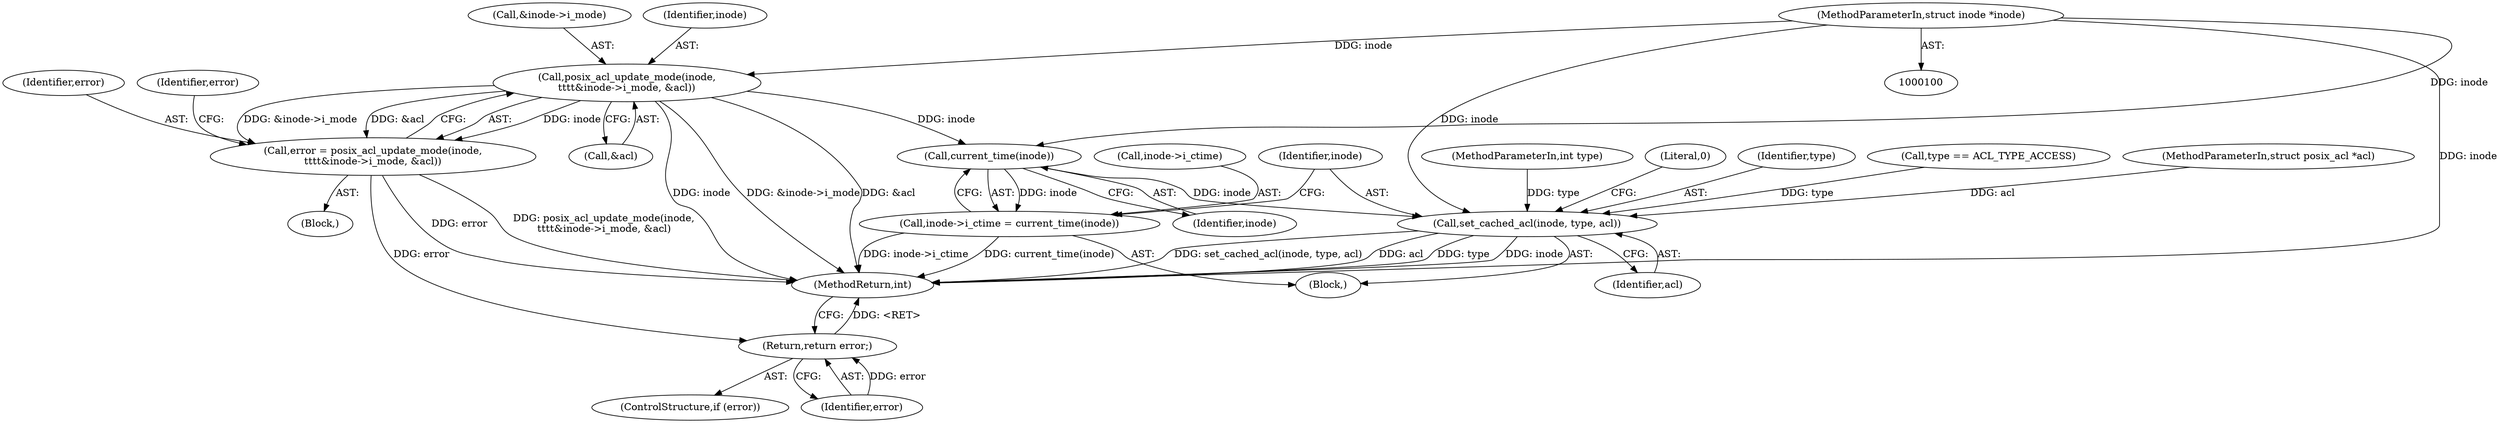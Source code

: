 digraph "0_linux_497de07d89c1410d76a15bec2bb41f24a2a89f31@API" {
"1000113" [label="(Call,posix_acl_update_mode(inode,\n\t\t\t\t&inode->i_mode, &acl))"];
"1000101" [label="(MethodParameterIn,struct inode *inode)"];
"1000111" [label="(Call,error = posix_acl_update_mode(inode,\n\t\t\t\t&inode->i_mode, &acl))"];
"1000123" [label="(Return,return error;)"];
"1000129" [label="(Call,current_time(inode))"];
"1000125" [label="(Call,inode->i_ctime = current_time(inode))"];
"1000131" [label="(Call,set_cached_acl(inode, type, acl))"];
"1000101" [label="(MethodParameterIn,struct inode *inode)"];
"1000119" [label="(Call,&acl)"];
"1000110" [label="(Block,)"];
"1000103" [label="(MethodParameterIn,int type)"];
"1000115" [label="(Call,&inode->i_mode)"];
"1000123" [label="(Return,return error;)"];
"1000136" [label="(Literal,0)"];
"1000129" [label="(Call,current_time(inode))"];
"1000113" [label="(Call,posix_acl_update_mode(inode,\n\t\t\t\t&inode->i_mode, &acl))"];
"1000111" [label="(Call,error = posix_acl_update_mode(inode,\n\t\t\t\t&inode->i_mode, &acl))"];
"1000112" [label="(Identifier,error)"];
"1000131" [label="(Call,set_cached_acl(inode, type, acl))"];
"1000133" [label="(Identifier,type)"];
"1000107" [label="(Call,type == ACL_TYPE_ACCESS)"];
"1000134" [label="(Identifier,acl)"];
"1000122" [label="(Identifier,error)"];
"1000104" [label="(Block,)"];
"1000126" [label="(Call,inode->i_ctime)"];
"1000102" [label="(MethodParameterIn,struct posix_acl *acl)"];
"1000132" [label="(Identifier,inode)"];
"1000125" [label="(Call,inode->i_ctime = current_time(inode))"];
"1000137" [label="(MethodReturn,int)"];
"1000114" [label="(Identifier,inode)"];
"1000130" [label="(Identifier,inode)"];
"1000121" [label="(ControlStructure,if (error))"];
"1000124" [label="(Identifier,error)"];
"1000113" -> "1000111"  [label="AST: "];
"1000113" -> "1000119"  [label="CFG: "];
"1000114" -> "1000113"  [label="AST: "];
"1000115" -> "1000113"  [label="AST: "];
"1000119" -> "1000113"  [label="AST: "];
"1000111" -> "1000113"  [label="CFG: "];
"1000113" -> "1000137"  [label="DDG: inode"];
"1000113" -> "1000137"  [label="DDG: &inode->i_mode"];
"1000113" -> "1000137"  [label="DDG: &acl"];
"1000113" -> "1000111"  [label="DDG: inode"];
"1000113" -> "1000111"  [label="DDG: &inode->i_mode"];
"1000113" -> "1000111"  [label="DDG: &acl"];
"1000101" -> "1000113"  [label="DDG: inode"];
"1000113" -> "1000129"  [label="DDG: inode"];
"1000101" -> "1000100"  [label="AST: "];
"1000101" -> "1000137"  [label="DDG: inode"];
"1000101" -> "1000129"  [label="DDG: inode"];
"1000101" -> "1000131"  [label="DDG: inode"];
"1000111" -> "1000110"  [label="AST: "];
"1000112" -> "1000111"  [label="AST: "];
"1000122" -> "1000111"  [label="CFG: "];
"1000111" -> "1000137"  [label="DDG: error"];
"1000111" -> "1000137"  [label="DDG: posix_acl_update_mode(inode,\n\t\t\t\t&inode->i_mode, &acl)"];
"1000111" -> "1000123"  [label="DDG: error"];
"1000123" -> "1000121"  [label="AST: "];
"1000123" -> "1000124"  [label="CFG: "];
"1000124" -> "1000123"  [label="AST: "];
"1000137" -> "1000123"  [label="CFG: "];
"1000123" -> "1000137"  [label="DDG: <RET>"];
"1000124" -> "1000123"  [label="DDG: error"];
"1000129" -> "1000125"  [label="AST: "];
"1000129" -> "1000130"  [label="CFG: "];
"1000130" -> "1000129"  [label="AST: "];
"1000125" -> "1000129"  [label="CFG: "];
"1000129" -> "1000125"  [label="DDG: inode"];
"1000129" -> "1000131"  [label="DDG: inode"];
"1000125" -> "1000104"  [label="AST: "];
"1000126" -> "1000125"  [label="AST: "];
"1000132" -> "1000125"  [label="CFG: "];
"1000125" -> "1000137"  [label="DDG: inode->i_ctime"];
"1000125" -> "1000137"  [label="DDG: current_time(inode)"];
"1000131" -> "1000104"  [label="AST: "];
"1000131" -> "1000134"  [label="CFG: "];
"1000132" -> "1000131"  [label="AST: "];
"1000133" -> "1000131"  [label="AST: "];
"1000134" -> "1000131"  [label="AST: "];
"1000136" -> "1000131"  [label="CFG: "];
"1000131" -> "1000137"  [label="DDG: inode"];
"1000131" -> "1000137"  [label="DDG: set_cached_acl(inode, type, acl)"];
"1000131" -> "1000137"  [label="DDG: acl"];
"1000131" -> "1000137"  [label="DDG: type"];
"1000107" -> "1000131"  [label="DDG: type"];
"1000103" -> "1000131"  [label="DDG: type"];
"1000102" -> "1000131"  [label="DDG: acl"];
}
